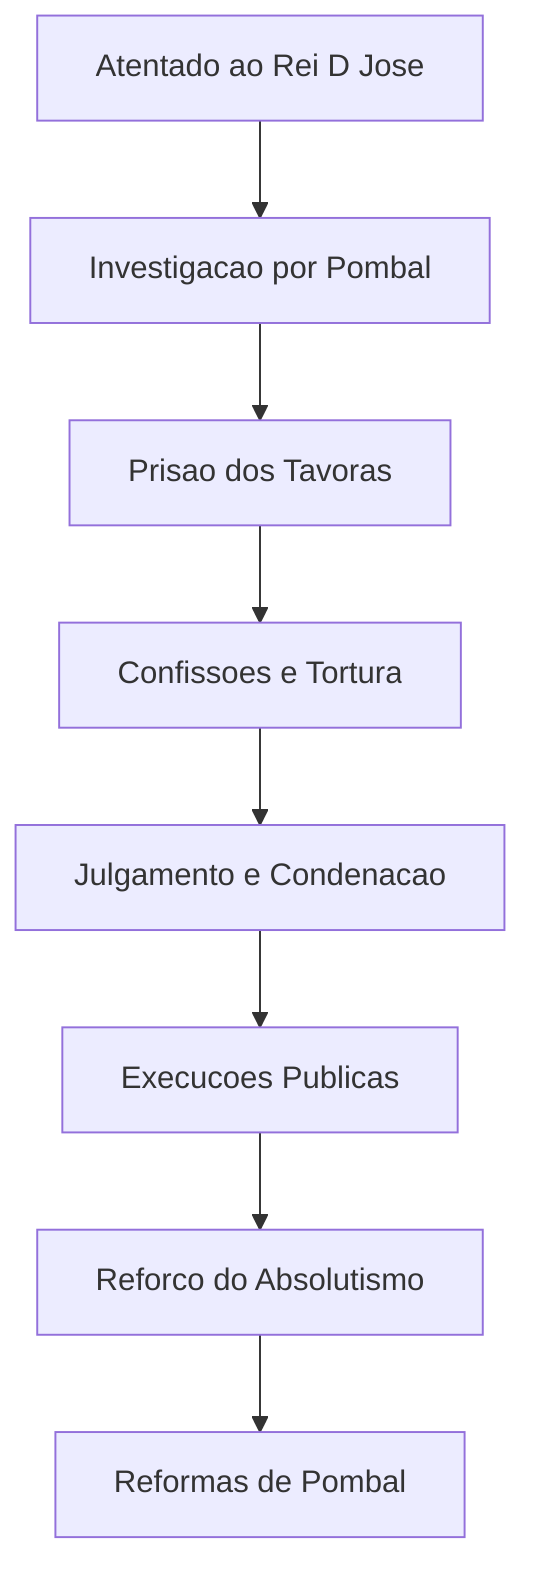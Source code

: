 graph TD
  A[Atentado ao Rei D Jose] --> B[Investigacao por Pombal]
  B --> C[Prisao dos Tavoras]
  C --> D[Confissoes e Tortura]
  D --> E[Julgamento e Condenacao]
  E --> F[Execucoes Publicas]
  F --> G[Reforco do Absolutismo]
  G --> H[Reformas de Pombal]